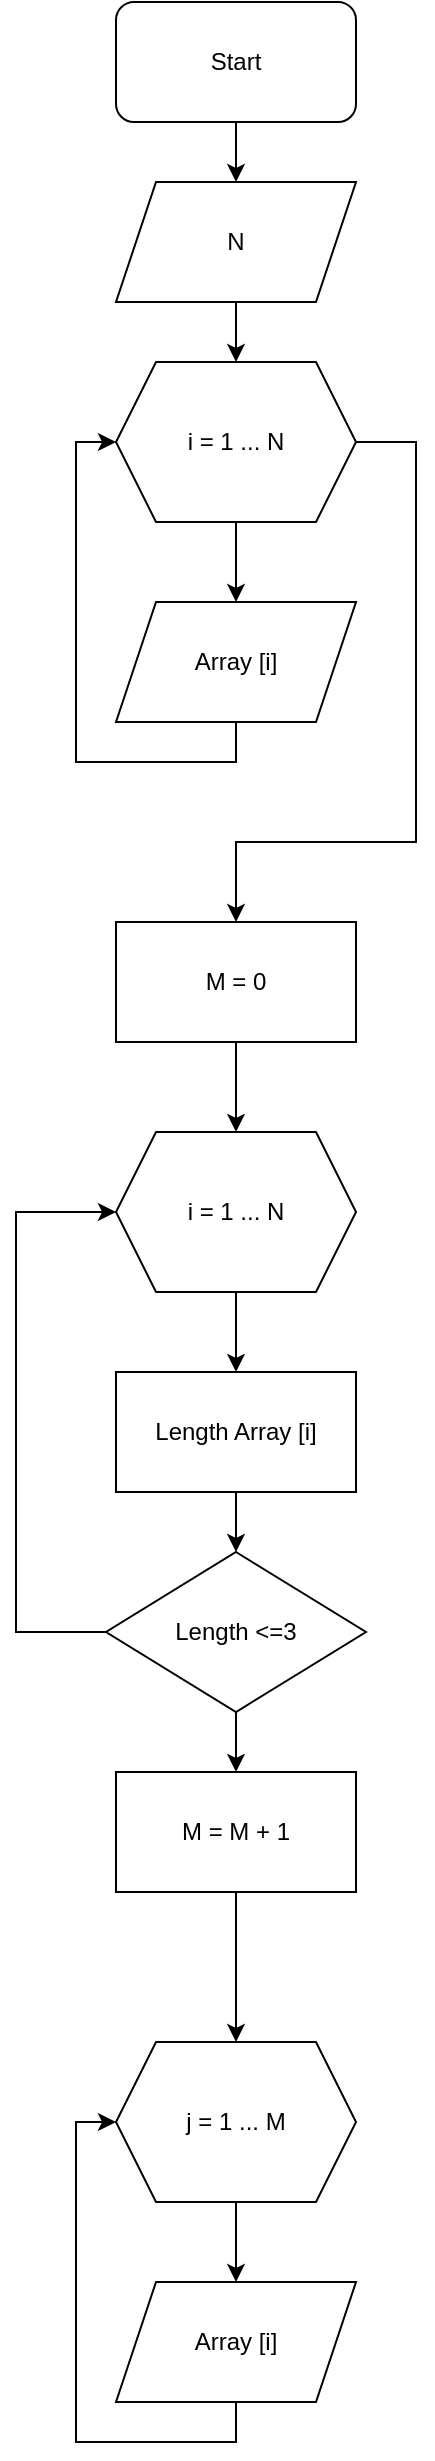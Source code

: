 <mxfile version="20.7.4" type="device"><diagram id="GEDalYI6pB8CSkpTomo6" name="Страница 1"><mxGraphModel dx="832" dy="479" grid="1" gridSize="10" guides="1" tooltips="1" connect="1" arrows="1" fold="1" page="1" pageScale="1" pageWidth="827" pageHeight="1169" math="0" shadow="0"><root><mxCell id="0"/><mxCell id="1" parent="0"/><mxCell id="YMDfJOIBLOmeQdWN3csG-6" style="edgeStyle=orthogonalEdgeStyle;rounded=0;orthogonalLoop=1;jettySize=auto;html=1;entryX=0.5;entryY=0;entryDx=0;entryDy=0;" edge="1" parent="1" source="YMDfJOIBLOmeQdWN3csG-1" target="YMDfJOIBLOmeQdWN3csG-2"><mxGeometry relative="1" as="geometry"/></mxCell><mxCell id="YMDfJOIBLOmeQdWN3csG-1" value="Start" style="rounded=1;whiteSpace=wrap;html=1;" vertex="1" parent="1"><mxGeometry x="270" y="20" width="120" height="60" as="geometry"/></mxCell><mxCell id="YMDfJOIBLOmeQdWN3csG-7" style="edgeStyle=orthogonalEdgeStyle;rounded=0;orthogonalLoop=1;jettySize=auto;html=1;entryX=0.5;entryY=0;entryDx=0;entryDy=0;" edge="1" parent="1" source="YMDfJOIBLOmeQdWN3csG-2" target="YMDfJOIBLOmeQdWN3csG-3"><mxGeometry relative="1" as="geometry"/></mxCell><mxCell id="YMDfJOIBLOmeQdWN3csG-2" value="N" style="shape=parallelogram;perimeter=parallelogramPerimeter;whiteSpace=wrap;html=1;fixedSize=1;" vertex="1" parent="1"><mxGeometry x="270" y="110" width="120" height="60" as="geometry"/></mxCell><mxCell id="YMDfJOIBLOmeQdWN3csG-8" style="edgeStyle=orthogonalEdgeStyle;rounded=0;orthogonalLoop=1;jettySize=auto;html=1;entryX=0.5;entryY=0;entryDx=0;entryDy=0;" edge="1" parent="1" source="YMDfJOIBLOmeQdWN3csG-3" target="YMDfJOIBLOmeQdWN3csG-4"><mxGeometry relative="1" as="geometry"/></mxCell><mxCell id="YMDfJOIBLOmeQdWN3csG-15" style="edgeStyle=orthogonalEdgeStyle;rounded=0;orthogonalLoop=1;jettySize=auto;html=1;entryX=0.5;entryY=0;entryDx=0;entryDy=0;" edge="1" parent="1" source="YMDfJOIBLOmeQdWN3csG-3" target="YMDfJOIBLOmeQdWN3csG-20"><mxGeometry relative="1" as="geometry"><Array as="points"><mxPoint x="420" y="240"/><mxPoint x="420" y="440"/><mxPoint x="330" y="440"/></Array></mxGeometry></mxCell><mxCell id="YMDfJOIBLOmeQdWN3csG-3" value="i = 1 ... N" style="shape=hexagon;perimeter=hexagonPerimeter2;whiteSpace=wrap;html=1;fixedSize=1;" vertex="1" parent="1"><mxGeometry x="270" y="200" width="120" height="80" as="geometry"/></mxCell><mxCell id="YMDfJOIBLOmeQdWN3csG-9" style="edgeStyle=orthogonalEdgeStyle;rounded=0;orthogonalLoop=1;jettySize=auto;html=1;entryX=0;entryY=0.5;entryDx=0;entryDy=0;exitX=0.5;exitY=1;exitDx=0;exitDy=0;" edge="1" parent="1" source="YMDfJOIBLOmeQdWN3csG-4" target="YMDfJOIBLOmeQdWN3csG-3"><mxGeometry relative="1" as="geometry"/></mxCell><mxCell id="YMDfJOIBLOmeQdWN3csG-4" value="Array [i]" style="shape=parallelogram;perimeter=parallelogramPerimeter;whiteSpace=wrap;html=1;fixedSize=1;" vertex="1" parent="1"><mxGeometry x="270" y="320" width="120" height="60" as="geometry"/></mxCell><mxCell id="YMDfJOIBLOmeQdWN3csG-23" style="edgeStyle=orthogonalEdgeStyle;rounded=0;orthogonalLoop=1;jettySize=auto;html=1;entryX=0.5;entryY=0;entryDx=0;entryDy=0;" edge="1" parent="1" source="YMDfJOIBLOmeQdWN3csG-12" target="YMDfJOIBLOmeQdWN3csG-16"><mxGeometry relative="1" as="geometry"/></mxCell><mxCell id="YMDfJOIBLOmeQdWN3csG-12" value="i = 1 ... N" style="shape=hexagon;perimeter=hexagonPerimeter2;whiteSpace=wrap;html=1;fixedSize=1;" vertex="1" parent="1"><mxGeometry x="270" y="585" width="120" height="80" as="geometry"/></mxCell><mxCell id="YMDfJOIBLOmeQdWN3csG-18" style="edgeStyle=orthogonalEdgeStyle;rounded=0;orthogonalLoop=1;jettySize=auto;html=1;entryX=0.5;entryY=0;entryDx=0;entryDy=0;" edge="1" parent="1" source="YMDfJOIBLOmeQdWN3csG-16" target="YMDfJOIBLOmeQdWN3csG-17"><mxGeometry relative="1" as="geometry"/></mxCell><mxCell id="YMDfJOIBLOmeQdWN3csG-16" value="Length Array [i]" style="rounded=0;whiteSpace=wrap;html=1;" vertex="1" parent="1"><mxGeometry x="270" y="705" width="120" height="60" as="geometry"/></mxCell><mxCell id="YMDfJOIBLOmeQdWN3csG-24" style="edgeStyle=orthogonalEdgeStyle;rounded=0;orthogonalLoop=1;jettySize=auto;html=1;entryX=0.5;entryY=0;entryDx=0;entryDy=0;" edge="1" parent="1" source="YMDfJOIBLOmeQdWN3csG-17" target="YMDfJOIBLOmeQdWN3csG-19"><mxGeometry relative="1" as="geometry"/></mxCell><mxCell id="YMDfJOIBLOmeQdWN3csG-25" style="edgeStyle=orthogonalEdgeStyle;rounded=0;orthogonalLoop=1;jettySize=auto;html=1;" edge="1" parent="1" source="YMDfJOIBLOmeQdWN3csG-17" target="YMDfJOIBLOmeQdWN3csG-12"><mxGeometry relative="1" as="geometry"><Array as="points"><mxPoint x="220" y="835"/><mxPoint x="220" y="625"/></Array></mxGeometry></mxCell><mxCell id="YMDfJOIBLOmeQdWN3csG-17" value="Length &amp;lt;=3" style="rhombus;whiteSpace=wrap;html=1;" vertex="1" parent="1"><mxGeometry x="265" y="795" width="130" height="80" as="geometry"/></mxCell><mxCell id="YMDfJOIBLOmeQdWN3csG-30" style="edgeStyle=orthogonalEdgeStyle;rounded=0;orthogonalLoop=1;jettySize=auto;html=1;" edge="1" parent="1" source="YMDfJOIBLOmeQdWN3csG-19" target="YMDfJOIBLOmeQdWN3csG-27"><mxGeometry relative="1" as="geometry"/></mxCell><mxCell id="YMDfJOIBLOmeQdWN3csG-19" value="M = M + 1" style="rounded=0;whiteSpace=wrap;html=1;" vertex="1" parent="1"><mxGeometry x="270" y="905" width="120" height="60" as="geometry"/></mxCell><mxCell id="YMDfJOIBLOmeQdWN3csG-21" style="edgeStyle=orthogonalEdgeStyle;rounded=0;orthogonalLoop=1;jettySize=auto;html=1;entryX=0.5;entryY=0;entryDx=0;entryDy=0;" edge="1" parent="1" source="YMDfJOIBLOmeQdWN3csG-20" target="YMDfJOIBLOmeQdWN3csG-12"><mxGeometry relative="1" as="geometry"/></mxCell><mxCell id="YMDfJOIBLOmeQdWN3csG-20" value="M = 0" style="rounded=0;whiteSpace=wrap;html=1;" vertex="1" parent="1"><mxGeometry x="270" y="480" width="120" height="60" as="geometry"/></mxCell><mxCell id="YMDfJOIBLOmeQdWN3csG-26" style="edgeStyle=orthogonalEdgeStyle;rounded=0;orthogonalLoop=1;jettySize=auto;html=1;entryX=0.5;entryY=0;entryDx=0;entryDy=0;" edge="1" parent="1" source="YMDfJOIBLOmeQdWN3csG-27" target="YMDfJOIBLOmeQdWN3csG-29"><mxGeometry relative="1" as="geometry"/></mxCell><mxCell id="YMDfJOIBLOmeQdWN3csG-27" value="j = 1 ... M" style="shape=hexagon;perimeter=hexagonPerimeter2;whiteSpace=wrap;html=1;fixedSize=1;" vertex="1" parent="1"><mxGeometry x="270" y="1040" width="120" height="80" as="geometry"/></mxCell><mxCell id="YMDfJOIBLOmeQdWN3csG-28" style="edgeStyle=orthogonalEdgeStyle;rounded=0;orthogonalLoop=1;jettySize=auto;html=1;entryX=0;entryY=0.5;entryDx=0;entryDy=0;exitX=0.5;exitY=1;exitDx=0;exitDy=0;" edge="1" parent="1" source="YMDfJOIBLOmeQdWN3csG-29" target="YMDfJOIBLOmeQdWN3csG-27"><mxGeometry relative="1" as="geometry"/></mxCell><mxCell id="YMDfJOIBLOmeQdWN3csG-29" value="Array [i]" style="shape=parallelogram;perimeter=parallelogramPerimeter;whiteSpace=wrap;html=1;fixedSize=1;" vertex="1" parent="1"><mxGeometry x="270" y="1160" width="120" height="60" as="geometry"/></mxCell></root></mxGraphModel></diagram></mxfile>